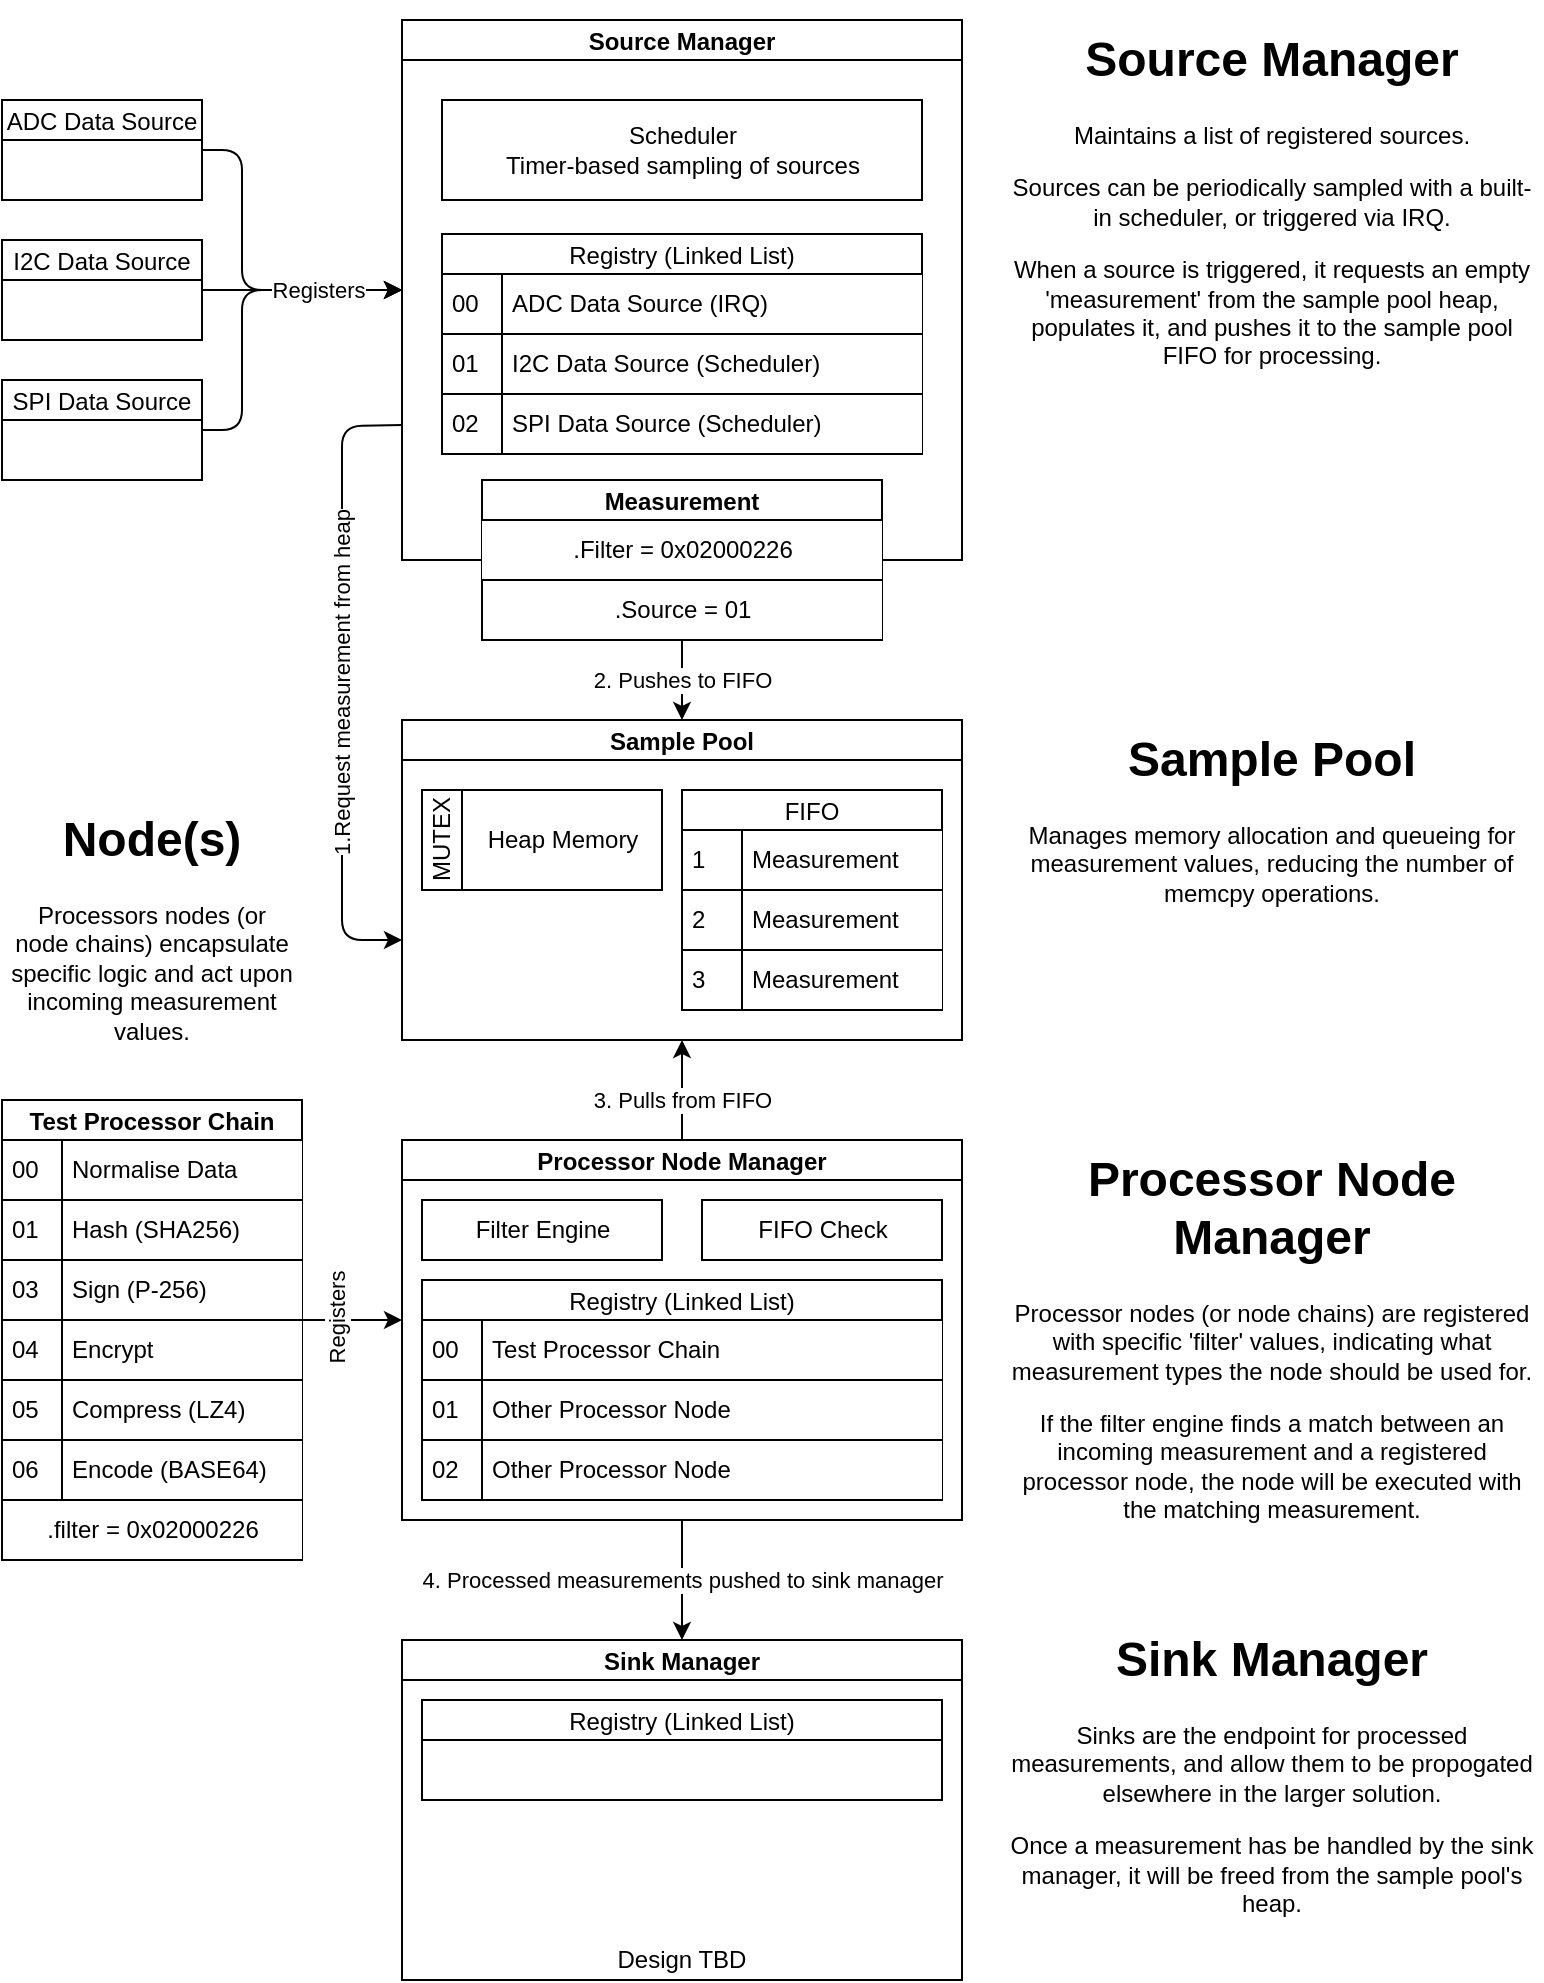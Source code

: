 <mxfile>
    <diagram id="O-7cJ8llPcHw7L62qQBe" name="Page-1">
        <mxGraphModel dx="1736" dy="1179" grid="1" gridSize="10" guides="1" tooltips="1" connect="1" arrows="1" fold="1" page="1" pageScale="1" pageWidth="827" pageHeight="1169" math="0" shadow="0">
            <root>
                <mxCell id="0"/>
                <mxCell id="1" parent="0"/>
                <mxCell id="2" value="ADC Data Source" style="swimlane;fontStyle=0;childLayout=stackLayout;horizontal=1;startSize=20;fillColor=#ffffff;horizontalStack=0;resizeParent=1;resizeParentMax=0;resizeLast=0;collapsible=0;marginBottom=0;swimlaneFillColor=#ffffff;" vertex="1" parent="1">
                    <mxGeometry x="30" y="100" width="100" height="50" as="geometry"/>
                </mxCell>
                <mxCell id="3" value="I2C Data Source" style="swimlane;fontStyle=0;childLayout=stackLayout;horizontal=1;startSize=20;fillColor=#ffffff;horizontalStack=0;resizeParent=1;resizeParentMax=0;resizeLast=0;collapsible=0;marginBottom=0;swimlaneFillColor=#ffffff;" vertex="1" parent="1">
                    <mxGeometry x="30" y="170" width="100" height="50" as="geometry"/>
                </mxCell>
                <mxCell id="4" value="SPI Data Source" style="swimlane;fontStyle=0;childLayout=stackLayout;horizontal=1;startSize=20;fillColor=#ffffff;horizontalStack=0;resizeParent=1;resizeParentMax=0;resizeLast=0;collapsible=0;marginBottom=0;swimlaneFillColor=#ffffff;" vertex="1" parent="1">
                    <mxGeometry x="30" y="240" width="100" height="50" as="geometry"/>
                </mxCell>
                <mxCell id="5" value="Source Manager" style="swimlane;fontStyle=1;childLayout=stackLayout;horizontal=1;startSize=20;fillColor=#ffffff;horizontalStack=0;resizeParent=1;resizeParentMax=0;resizeLast=0;collapsible=0;marginBottom=0;swimlaneFillColor=#ffffff;" vertex="1" parent="1">
                    <mxGeometry x="230" y="60" width="280" height="270" as="geometry"/>
                </mxCell>
                <mxCell id="7" value="Registry (Linked List)" style="swimlane;fontStyle=0;childLayout=stackLayout;horizontal=1;startSize=20;fillColor=#ffffff;horizontalStack=0;resizeParent=1;resizeParentMax=0;resizeLast=0;collapsible=0;marginBottom=0;swimlaneFillColor=#ffffff;" vertex="1" parent="1">
                    <mxGeometry x="250" y="167" width="240" height="110" as="geometry"/>
                </mxCell>
                <mxCell id="9" value="00&amp;nbsp; &amp;nbsp; &amp;nbsp;ADC Data Source (IRQ)" style="html=1;dashed=0;whitespace=wrap;shape=mxgraph.dfd.dataStoreID;align=left;spacingLeft=3;points=[[0,0],[0.5,0],[1,0],[0,0.5],[1,0.5],[0,1],[0.5,1],[1,1]];" vertex="1" parent="7">
                    <mxGeometry y="20" width="240" height="30" as="geometry"/>
                </mxCell>
                <mxCell id="8" value="01&amp;nbsp; &amp;nbsp; &amp;nbsp;I2C Data Source (Scheduler)" style="html=1;dashed=0;whitespace=wrap;shape=mxgraph.dfd.dataStoreID;align=left;spacingLeft=3;points=[[0,0],[0.5,0],[1,0],[0,0.5],[1,0.5],[0,1],[0.5,1],[1,1]];" vertex="1" parent="7">
                    <mxGeometry y="50" width="240" height="30" as="geometry"/>
                </mxCell>
                <mxCell id="6" value="02&amp;nbsp; &amp;nbsp; &amp;nbsp;SPI Data Source (Scheduler)" style="html=1;dashed=0;whitespace=wrap;shape=mxgraph.dfd.dataStoreID;align=left;spacingLeft=3;points=[[0,0],[0.5,0],[1,0],[0,0.5],[1,0.5],[0,1],[0.5,1],[1,1]];" vertex="1" parent="7">
                    <mxGeometry y="80" width="240" height="30" as="geometry"/>
                </mxCell>
                <mxCell id="11" value="" style="endArrow=classic;html=1;exitX=1;exitY=0.5;exitDx=0;exitDy=0;entryX=0;entryY=0.5;entryDx=0;entryDy=0;" edge="1" parent="1" source="2" target="5">
                    <mxGeometry width="50" height="50" relative="1" as="geometry">
                        <mxPoint x="390" y="520" as="sourcePoint"/>
                        <mxPoint x="280" y="155" as="targetPoint"/>
                        <Array as="points">
                            <mxPoint x="150" y="125"/>
                            <mxPoint x="150" y="195"/>
                        </Array>
                    </mxGeometry>
                </mxCell>
                <mxCell id="12" value="" style="endArrow=classic;html=1;exitX=1;exitY=0.5;exitDx=0;exitDy=0;entryX=0;entryY=0.5;entryDx=0;entryDy=0;" edge="1" parent="1" source="3" target="5">
                    <mxGeometry width="50" height="50" relative="1" as="geometry">
                        <mxPoint x="390" y="520" as="sourcePoint"/>
                        <mxPoint x="280" y="155" as="targetPoint"/>
                    </mxGeometry>
                </mxCell>
                <mxCell id="13" value="" style="endArrow=classic;html=1;exitX=1;exitY=0.5;exitDx=0;exitDy=0;entryX=0;entryY=0.5;entryDx=0;entryDy=0;" edge="1" parent="1" source="4" target="5">
                    <mxGeometry width="50" height="50" relative="1" as="geometry">
                        <mxPoint x="390" y="520" as="sourcePoint"/>
                        <mxPoint x="280" y="155" as="targetPoint"/>
                        <Array as="points">
                            <mxPoint x="150" y="265"/>
                            <mxPoint x="150" y="195"/>
                        </Array>
                    </mxGeometry>
                </mxCell>
                <mxCell id="15" value="Registers" style="edgeLabel;html=1;align=center;verticalAlign=middle;resizable=0;points=[];" vertex="1" connectable="0" parent="13">
                    <mxGeometry x="0.591" y="1" relative="1" as="geometry">
                        <mxPoint x="-7" y="1" as="offset"/>
                    </mxGeometry>
                </mxCell>
                <mxCell id="16" value="Scheduler&lt;br&gt;Timer-based sampling of sources" style="html=1;dashed=0;whitespace=wrap;" vertex="1" parent="1">
                    <mxGeometry x="250" y="100" width="240" height="50" as="geometry"/>
                </mxCell>
                <mxCell id="18" value="Measurement" style="swimlane;fontStyle=1;childLayout=stackLayout;horizontal=1;startSize=20;fillColor=#ffffff;horizontalStack=0;resizeParent=1;resizeParentMax=0;resizeLast=0;collapsible=0;marginBottom=0;swimlaneFillColor=#ffffff;" vertex="1" parent="1">
                    <mxGeometry x="270" y="290" width="200" height="80" as="geometry"/>
                </mxCell>
                <mxCell id="21" value=".Filter = 0x02000226" style="html=1;dashed=0;whitespace=wrap;shape=partialRectangle;right=0;left=0;" vertex="1" parent="18">
                    <mxGeometry y="20" width="200" height="30" as="geometry"/>
                </mxCell>
                <mxCell id="33" value=".Source = 01" style="html=1;dashed=0;whitespace=wrap;shape=partialRectangle;right=0;" vertex="1" parent="18">
                    <mxGeometry y="50" width="200" height="30" as="geometry"/>
                </mxCell>
                <mxCell id="22" value="Sample Pool" style="swimlane;fontStyle=1;childLayout=stackLayout;horizontal=1;startSize=20;fillColor=#ffffff;horizontalStack=0;resizeParent=1;resizeParentMax=0;resizeLast=0;collapsible=0;marginBottom=0;swimlaneFillColor=#ffffff;" vertex="1" parent="1">
                    <mxGeometry x="230" y="410" width="280" height="160" as="geometry"/>
                </mxCell>
                <mxCell id="23" value="FIFO" style="swimlane;fontStyle=0;childLayout=stackLayout;horizontal=1;startSize=20;fillColor=#ffffff;horizontalStack=0;resizeParent=1;resizeParentMax=0;resizeLast=0;collapsible=0;marginBottom=0;swimlaneFillColor=#ffffff;" vertex="1" parent="1">
                    <mxGeometry x="370" y="445" width="130" height="110" as="geometry"/>
                </mxCell>
                <mxCell id="27" value="1&amp;nbsp; &amp;nbsp; &amp;nbsp; &amp;nbsp;Measurement" style="html=1;dashed=0;whitespace=wrap;shape=mxgraph.dfd.dataStoreID;align=left;spacingLeft=3;points=[[0,0],[0.5,0],[1,0],[0,0.5],[1,0.5],[0,1],[0.5,1],[1,1]];" vertex="1" parent="23">
                    <mxGeometry y="20" width="130" height="30" as="geometry"/>
                </mxCell>
                <mxCell id="28" value="2&amp;nbsp; &amp;nbsp; &amp;nbsp; &amp;nbsp;Measurement" style="html=1;dashed=0;whitespace=wrap;shape=mxgraph.dfd.dataStoreID;align=left;spacingLeft=3;points=[[0,0],[0.5,0],[1,0],[0,0.5],[1,0.5],[0,1],[0.5,1],[1,1]];" vertex="1" parent="23">
                    <mxGeometry y="50" width="130" height="30" as="geometry"/>
                </mxCell>
                <mxCell id="26" value="3&amp;nbsp; &amp;nbsp; &amp;nbsp; &amp;nbsp;Measurement" style="html=1;dashed=0;whitespace=wrap;shape=mxgraph.dfd.dataStoreID;align=left;spacingLeft=3;points=[[0,0],[0.5,0],[1,0],[0,0.5],[1,0.5],[0,1],[0.5,1],[1,1]];" vertex="1" parent="23">
                    <mxGeometry y="80" width="130" height="30" as="geometry"/>
                </mxCell>
                <mxCell id="24" value="Heap Memory" style="html=1;dashed=0;whitespace=wrap;" vertex="1" parent="1">
                    <mxGeometry x="260" y="445" width="100" height="50" as="geometry"/>
                </mxCell>
                <mxCell id="25" value="MUTEX" style="html=1;dashed=0;whitespace=wrap;direction=west;horizontal=0;" vertex="1" parent="1">
                    <mxGeometry x="240" y="445" width="20" height="50" as="geometry"/>
                </mxCell>
                <mxCell id="34" value="2. Pushes to FIFO" style="endArrow=classic;html=1;exitX=0.5;exitY=1;exitDx=0;exitDy=0;entryX=0.5;entryY=0;entryDx=0;entryDy=0;" edge="1" parent="1" source="33" target="22">
                    <mxGeometry width="50" height="50" relative="1" as="geometry">
                        <mxPoint x="370" y="420" as="sourcePoint"/>
                        <mxPoint x="400" y="390" as="targetPoint"/>
                    </mxGeometry>
                </mxCell>
                <mxCell id="35" value="" style="endArrow=classic;html=1;exitX=0;exitY=0.75;exitDx=0;exitDy=0;" edge="1" parent="1" source="5">
                    <mxGeometry width="50" height="50" relative="1" as="geometry">
                        <mxPoint x="330" y="440" as="sourcePoint"/>
                        <mxPoint x="230" y="520" as="targetPoint"/>
                        <Array as="points">
                            <mxPoint x="200" y="263"/>
                            <mxPoint x="200" y="520"/>
                        </Array>
                    </mxGeometry>
                </mxCell>
                <mxCell id="36" value="1.Request measurement from heap" style="edgeLabel;html=1;align=center;verticalAlign=middle;resizable=0;points=[];rotation=270;" vertex="1" connectable="0" parent="35">
                    <mxGeometry x="-0.032" relative="1" as="geometry">
                        <mxPoint y="5" as="offset"/>
                    </mxGeometry>
                </mxCell>
                <mxCell id="38" value="Processor Node Manager" style="swimlane;fontStyle=1;childLayout=stackLayout;horizontal=1;startSize=20;fillColor=#ffffff;horizontalStack=0;resizeParent=1;resizeParentMax=0;resizeLast=0;collapsible=0;marginBottom=0;swimlaneFillColor=#ffffff;" vertex="1" parent="1">
                    <mxGeometry x="230" y="620" width="280" height="190" as="geometry"/>
                </mxCell>
                <mxCell id="39" value="" style="endArrow=classic;html=1;exitX=0.5;exitY=0;exitDx=0;exitDy=0;entryX=0.5;entryY=1;entryDx=0;entryDy=0;" edge="1" parent="1" source="38" target="22">
                    <mxGeometry width="50" height="50" relative="1" as="geometry">
                        <mxPoint x="330" y="450" as="sourcePoint"/>
                        <mxPoint x="380" y="400" as="targetPoint"/>
                    </mxGeometry>
                </mxCell>
                <mxCell id="40" value="3. Pulls from FIFO" style="edgeLabel;html=1;align=center;verticalAlign=middle;resizable=0;points=[];" vertex="1" connectable="0" parent="39">
                    <mxGeometry x="-0.188" relative="1" as="geometry">
                        <mxPoint as="offset"/>
                    </mxGeometry>
                </mxCell>
                <mxCell id="42" value="Test Processor Chain" style="swimlane;fontStyle=1;childLayout=stackLayout;horizontal=1;startSize=20;fillColor=#ffffff;horizontalStack=0;resizeParent=1;resizeParentMax=0;resizeLast=0;collapsible=0;marginBottom=0;swimlaneFillColor=#ffffff;" vertex="1" parent="1">
                    <mxGeometry x="30" y="600" width="150" height="230" as="geometry"/>
                </mxCell>
                <mxCell id="43" value="00&amp;nbsp; &amp;nbsp; &amp;nbsp;Normalise Data" style="html=1;dashed=0;whitespace=wrap;shape=mxgraph.dfd.dataStoreID;align=left;spacingLeft=3;points=[[0,0],[0.5,0],[1,0],[0,0.5],[1,0.5],[0,1],[0.5,1],[1,1]];" vertex="1" parent="42">
                    <mxGeometry y="20" width="150" height="30" as="geometry"/>
                </mxCell>
                <mxCell id="44" value="01&amp;nbsp; &amp;nbsp; &amp;nbsp;Hash (SHA256)" style="html=1;dashed=0;whitespace=wrap;shape=mxgraph.dfd.dataStoreID;align=left;spacingLeft=3;points=[[0,0],[0.5,0],[1,0],[0,0.5],[1,0.5],[0,1],[0.5,1],[1,1]];" vertex="1" parent="42">
                    <mxGeometry y="50" width="150" height="30" as="geometry"/>
                </mxCell>
                <mxCell id="45" value="03&amp;nbsp; &amp;nbsp; &amp;nbsp;Sign (P-256)" style="html=1;dashed=0;whitespace=wrap;shape=mxgraph.dfd.dataStoreID;align=left;spacingLeft=3;points=[[0,0],[0.5,0],[1,0],[0,0.5],[1,0.5],[0,1],[0.5,1],[1,1]];" vertex="1" parent="42">
                    <mxGeometry y="80" width="150" height="30" as="geometry"/>
                </mxCell>
                <mxCell id="46" value="04&amp;nbsp; &amp;nbsp; &amp;nbsp;Encrypt" style="html=1;dashed=0;whitespace=wrap;shape=mxgraph.dfd.dataStoreID;align=left;spacingLeft=3;points=[[0,0],[0.5,0],[1,0],[0,0.5],[1,0.5],[0,1],[0.5,1],[1,1]];" vertex="1" parent="42">
                    <mxGeometry y="110" width="150" height="30" as="geometry"/>
                </mxCell>
                <mxCell id="47" value="05&amp;nbsp; &amp;nbsp; &amp;nbsp;Compress (LZ4)" style="html=1;dashed=0;whitespace=wrap;shape=mxgraph.dfd.dataStoreID;align=left;spacingLeft=3;points=[[0,0],[0.5,0],[1,0],[0,0.5],[1,0.5],[0,1],[0.5,1],[1,1]];" vertex="1" parent="42">
                    <mxGeometry y="140" width="150" height="30" as="geometry"/>
                </mxCell>
                <mxCell id="48" value="06&amp;nbsp; &amp;nbsp; &amp;nbsp;Encode (BASE64)" style="html=1;dashed=0;whitespace=wrap;shape=mxgraph.dfd.dataStoreID;align=left;spacingLeft=3;points=[[0,0],[0.5,0],[1,0],[0,0.5],[1,0.5],[0,1],[0.5,1],[1,1]];" vertex="1" parent="42">
                    <mxGeometry y="170" width="150" height="30" as="geometry"/>
                </mxCell>
                <mxCell id="50" value=".filter = 0x02000226" style="html=1;dashed=0;whitespace=wrap;shape=partialRectangle;right=0;" vertex="1" parent="42">
                    <mxGeometry y="200" width="150" height="30" as="geometry"/>
                </mxCell>
                <mxCell id="49" value="Registry (Linked List)" style="swimlane;fontStyle=0;childLayout=stackLayout;horizontal=1;startSize=20;fillColor=#ffffff;horizontalStack=0;resizeParent=1;resizeParentMax=0;resizeLast=0;collapsible=0;marginBottom=0;swimlaneFillColor=#ffffff;" vertex="1" parent="1">
                    <mxGeometry x="240" y="690" width="260" height="110" as="geometry"/>
                </mxCell>
                <mxCell id="53" value="00&amp;nbsp; &amp;nbsp; &amp;nbsp;Test Processor Chain" style="html=1;dashed=0;whitespace=wrap;shape=mxgraph.dfd.dataStoreID;align=left;spacingLeft=3;points=[[0,0],[0.5,0],[1,0],[0,0.5],[1,0.5],[0,1],[0.5,1],[1,1]];" vertex="1" parent="49">
                    <mxGeometry y="20" width="260" height="30" as="geometry"/>
                </mxCell>
                <mxCell id="59" value="01&amp;nbsp; &amp;nbsp; &amp;nbsp;Other Processor Node" style="html=1;dashed=0;whitespace=wrap;shape=mxgraph.dfd.dataStoreID;align=left;spacingLeft=3;points=[[0,0],[0.5,0],[1,0],[0,0.5],[1,0.5],[0,1],[0.5,1],[1,1]];" vertex="1" parent="49">
                    <mxGeometry y="50" width="260" height="30" as="geometry"/>
                </mxCell>
                <mxCell id="60" value="02&amp;nbsp; &amp;nbsp; &amp;nbsp;Other Processor Node" style="html=1;dashed=0;whitespace=wrap;shape=mxgraph.dfd.dataStoreID;align=left;spacingLeft=3;points=[[0,0],[0.5,0],[1,0],[0,0.5],[1,0.5],[0,1],[0.5,1],[1,1]];" vertex="1" parent="49">
                    <mxGeometry y="80" width="260" height="30" as="geometry"/>
                </mxCell>
                <mxCell id="51" value="" style="endArrow=classic;html=1;exitX=1;exitY=0;exitDx=0;exitDy=0;" edge="1" parent="1" source="46">
                    <mxGeometry width="50" height="50" relative="1" as="geometry">
                        <mxPoint x="330" y="640" as="sourcePoint"/>
                        <mxPoint x="230" y="710" as="targetPoint"/>
                    </mxGeometry>
                </mxCell>
                <mxCell id="52" value="Registers" style="edgeLabel;html=1;align=center;verticalAlign=middle;resizable=0;points=[];rotation=270;" vertex="1" connectable="0" parent="51">
                    <mxGeometry x="-0.313" y="1" relative="1" as="geometry">
                        <mxPoint as="offset"/>
                    </mxGeometry>
                </mxCell>
                <mxCell id="54" value="Filter Engine" style="html=1;dashed=0;whitespace=wrap;" vertex="1" parent="1">
                    <mxGeometry x="240" y="650" width="120" height="30" as="geometry"/>
                </mxCell>
                <mxCell id="56" value="&lt;h1&gt;Source Manager&lt;/h1&gt;&lt;p&gt;Maintains a list of registered sources.&lt;/p&gt;&lt;p&gt;&lt;span&gt;Sources&amp;nbsp;can be periodically sampled with a built-in scheduler, or triggered via IRQ.&lt;/span&gt;&lt;br&gt;&lt;/p&gt;&lt;p&gt;When a source is triggered, it requests an empty 'measurement' from the sample pool heap, populates it, and pushes it to the sample pool FIFO for processing.&lt;/p&gt;" style="text;html=1;strokeColor=none;fillColor=none;spacing=5;spacingTop=-20;whiteSpace=wrap;overflow=hidden;rounded=0;align=center;" vertex="1" parent="1">
                    <mxGeometry x="530" y="60" width="270" height="180" as="geometry"/>
                </mxCell>
                <mxCell id="57" value="&lt;h1&gt;Sample Pool&lt;/h1&gt;&lt;p&gt;Manages memory allocation and queueing for measurement values, reducing the number of memcpy operations.&lt;/p&gt;" style="text;html=1;strokeColor=none;fillColor=none;spacing=5;spacingTop=-20;whiteSpace=wrap;overflow=hidden;rounded=0;align=center;" vertex="1" parent="1">
                    <mxGeometry x="530" y="410" width="270" height="120" as="geometry"/>
                </mxCell>
                <mxCell id="58" value="&lt;h1&gt;Processor Node Manager&lt;/h1&gt;&lt;p&gt;Processor nodes (or node chains) are registered with specific 'filter' values, indicating what measurement types the node should be used for.&lt;/p&gt;&lt;p&gt;If the filter engine finds a match between an incoming measurement and a registered processor node, the node will be executed with the matching measurement.&lt;/p&gt;" style="text;html=1;strokeColor=none;fillColor=none;spacing=5;spacingTop=-20;whiteSpace=wrap;overflow=hidden;rounded=0;align=center;" vertex="1" parent="1">
                    <mxGeometry x="530" y="620" width="270" height="220" as="geometry"/>
                </mxCell>
                <mxCell id="61" value="FIFO Check" style="html=1;dashed=0;whitespace=wrap;align=center;" vertex="1" parent="1">
                    <mxGeometry x="380" y="650" width="120" height="30" as="geometry"/>
                </mxCell>
                <mxCell id="62" value="&lt;h1&gt;Node(s)&lt;/h1&gt;&lt;p&gt;Processors nodes (or node chains) encapsulate specific logic and act upon incoming measurement values.&lt;/p&gt;" style="text;html=1;strokeColor=none;fillColor=none;spacing=5;spacingTop=-20;whiteSpace=wrap;overflow=hidden;rounded=0;align=center;" vertex="1" parent="1">
                    <mxGeometry x="30" y="450" width="150" height="120" as="geometry"/>
                </mxCell>
                <mxCell id="63" value="Sink Manager" style="swimlane;fontStyle=1;childLayout=stackLayout;horizontal=1;startSize=20;fillColor=#ffffff;horizontalStack=0;resizeParent=1;resizeParentMax=0;resizeLast=0;collapsible=0;marginBottom=0;swimlaneFillColor=#ffffff;align=center;" vertex="1" parent="1">
                    <mxGeometry x="230" y="870" width="280" height="170" as="geometry"/>
                </mxCell>
                <mxCell id="65" value="" style="endArrow=classic;html=1;exitX=0.5;exitY=1;exitDx=0;exitDy=0;entryX=0.5;entryY=0;entryDx=0;entryDy=0;" edge="1" parent="1" source="38" target="63">
                    <mxGeometry width="50" height="50" relative="1" as="geometry">
                        <mxPoint x="450" y="750" as="sourcePoint"/>
                        <mxPoint x="500" y="700" as="targetPoint"/>
                    </mxGeometry>
                </mxCell>
                <mxCell id="66" value="4. Processed measurements pushed to sink manager" style="edgeLabel;html=1;align=center;verticalAlign=middle;resizable=0;points=[];" vertex="1" connectable="0" parent="65">
                    <mxGeometry x="-0.413" y="-1" relative="1" as="geometry">
                        <mxPoint x="1" y="12" as="offset"/>
                    </mxGeometry>
                </mxCell>
                <mxCell id="67" value="&lt;h1&gt;Sink Manager&lt;/h1&gt;&lt;p&gt;Sinks are the endpoint for processed measurements, and allow them to be propogated elsewhere in the larger solution.&lt;/p&gt;&lt;p&gt;Once a measurement has be handled by the sink manager, it will be freed from the sample pool's heap.&lt;/p&gt;" style="text;html=1;strokeColor=none;fillColor=none;spacing=5;spacingTop=-20;whiteSpace=wrap;overflow=hidden;rounded=0;align=center;" vertex="1" parent="1">
                    <mxGeometry x="530" y="860" width="270" height="160" as="geometry"/>
                </mxCell>
                <mxCell id="68" value="Registry (Linked List)" style="swimlane;fontStyle=0;childLayout=stackLayout;horizontal=1;startSize=20;fillColor=#ffffff;horizontalStack=0;resizeParent=1;resizeParentMax=0;resizeLast=0;collapsible=0;marginBottom=0;swimlaneFillColor=#ffffff;align=center;" vertex="1" parent="1">
                    <mxGeometry x="240" y="900" width="260" height="50" as="geometry"/>
                </mxCell>
                <mxCell id="69" value="Design TBD" style="text;html=1;strokeColor=none;fillColor=none;align=center;verticalAlign=middle;whiteSpace=wrap;rounded=0;" vertex="1" parent="1">
                    <mxGeometry x="285" y="1020" width="170" height="20" as="geometry"/>
                </mxCell>
            </root>
        </mxGraphModel>
    </diagram>
</mxfile>